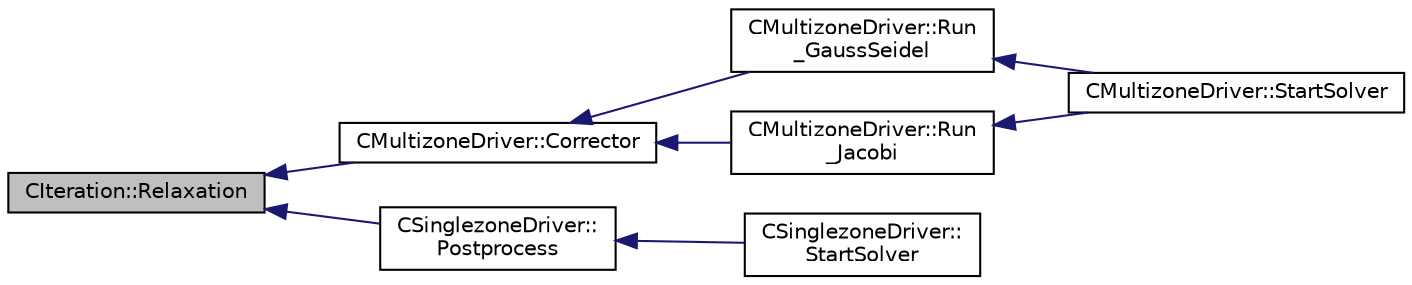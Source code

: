 digraph "CIteration::Relaxation"
{
  edge [fontname="Helvetica",fontsize="10",labelfontname="Helvetica",labelfontsize="10"];
  node [fontname="Helvetica",fontsize="10",shape=record];
  rankdir="LR";
  Node170 [label="CIteration::Relaxation",height=0.2,width=0.4,color="black", fillcolor="grey75", style="filled", fontcolor="black"];
  Node170 -> Node171 [dir="back",color="midnightblue",fontsize="10",style="solid",fontname="Helvetica"];
  Node171 [label="CMultizoneDriver::Corrector",height=0.2,width=0.4,color="black", fillcolor="white", style="filled",URL="$class_c_multizone_driver.html#a3641918e7a3a4bd46f079a02ab37c3ca",tooltip="Use a corrector step to prevent convergence issues. "];
  Node171 -> Node172 [dir="back",color="midnightblue",fontsize="10",style="solid",fontname="Helvetica"];
  Node172 [label="CMultizoneDriver::Run\l_GaussSeidel",height=0.2,width=0.4,color="black", fillcolor="white", style="filled",URL="$class_c_multizone_driver.html#a8036223cdbe0c0d4552f17f6bad9189b",tooltip="Run a Block Gauss-Seidel iteration in all physical zones. "];
  Node172 -> Node173 [dir="back",color="midnightblue",fontsize="10",style="solid",fontname="Helvetica"];
  Node173 [label="CMultizoneDriver::StartSolver",height=0.2,width=0.4,color="black", fillcolor="white", style="filled",URL="$class_c_multizone_driver.html#a03cfc000c383ef0d86d34e1c6aef5ff3",tooltip="[Overload] Launch the computation for multizone problems. "];
  Node171 -> Node174 [dir="back",color="midnightblue",fontsize="10",style="solid",fontname="Helvetica"];
  Node174 [label="CMultizoneDriver::Run\l_Jacobi",height=0.2,width=0.4,color="black", fillcolor="white", style="filled",URL="$class_c_multizone_driver.html#a1bf2824daac5a10e8fb7387676eee338",tooltip="Run a Block-Jacobi iteration in all physical zones. "];
  Node174 -> Node173 [dir="back",color="midnightblue",fontsize="10",style="solid",fontname="Helvetica"];
  Node170 -> Node175 [dir="back",color="midnightblue",fontsize="10",style="solid",fontname="Helvetica"];
  Node175 [label="CSinglezoneDriver::\lPostprocess",height=0.2,width=0.4,color="black", fillcolor="white", style="filled",URL="$class_c_singlezone_driver.html#ab403dc50cbc8099591607ea08b4cb87d",tooltip="Postprocess the iteration for ZONE_0. "];
  Node175 -> Node176 [dir="back",color="midnightblue",fontsize="10",style="solid",fontname="Helvetica"];
  Node176 [label="CSinglezoneDriver::\lStartSolver",height=0.2,width=0.4,color="black", fillcolor="white", style="filled",URL="$class_c_singlezone_driver.html#a6eb4215f7ee740a6d5edb798110ce44a",tooltip="[Overload] Launch the computation for single-zone problems. "];
}
